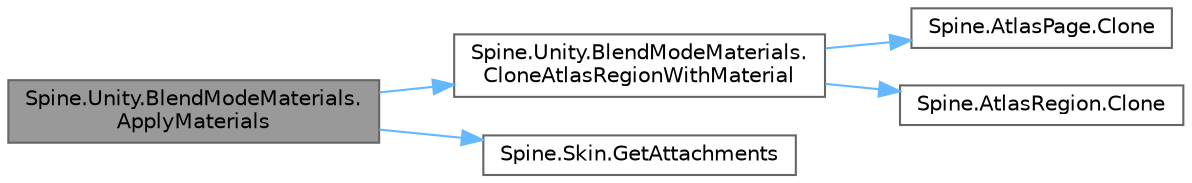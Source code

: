 digraph "Spine.Unity.BlendModeMaterials.ApplyMaterials"
{
 // LATEX_PDF_SIZE
  bgcolor="transparent";
  edge [fontname=Helvetica,fontsize=10,labelfontname=Helvetica,labelfontsize=10];
  node [fontname=Helvetica,fontsize=10,shape=box,height=0.2,width=0.4];
  rankdir="LR";
  Node1 [id="Node000001",label="Spine.Unity.BlendModeMaterials.\lApplyMaterials",height=0.2,width=0.4,color="gray40", fillcolor="grey60", style="filled", fontcolor="black",tooltip=" "];
  Node1 -> Node2 [id="edge1_Node000001_Node000002",color="steelblue1",style="solid",tooltip=" "];
  Node2 [id="Node000002",label="Spine.Unity.BlendModeMaterials.\lCloneAtlasRegionWithMaterial",height=0.2,width=0.4,color="grey40", fillcolor="white", style="filled",URL="$class_spine_1_1_unity_1_1_blend_mode_materials.html#aae21e4c6ff02bc13f0f084bcd660b9cd",tooltip=" "];
  Node2 -> Node3 [id="edge2_Node000002_Node000003",color="steelblue1",style="solid",tooltip=" "];
  Node3 [id="Node000003",label="Spine.AtlasPage.Clone",height=0.2,width=0.4,color="grey40", fillcolor="white", style="filled",URL="$class_spine_1_1_atlas_page.html#adcf7f4186f333bced4522e5620fbc711",tooltip=" "];
  Node2 -> Node4 [id="edge3_Node000002_Node000004",color="steelblue1",style="solid",tooltip=" "];
  Node4 [id="Node000004",label="Spine.AtlasRegion.Clone",height=0.2,width=0.4,color="grey40", fillcolor="white", style="filled",URL="$class_spine_1_1_atlas_region.html#ae253303eaa8cb86020e4c3f6610f8fe2",tooltip=" "];
  Node1 -> Node5 [id="edge4_Node000001_Node000005",color="steelblue1",style="solid",tooltip=" "];
  Node5 [id="Node000005",label="Spine.Skin.GetAttachments",height=0.2,width=0.4,color="grey40", fillcolor="white", style="filled",URL="$class_spine_1_1_skin.html#afbb1d7eef16fad1f1fd6957d28f25a16",tooltip="Returns all attachments in this skin for the specified slot index."];
}
